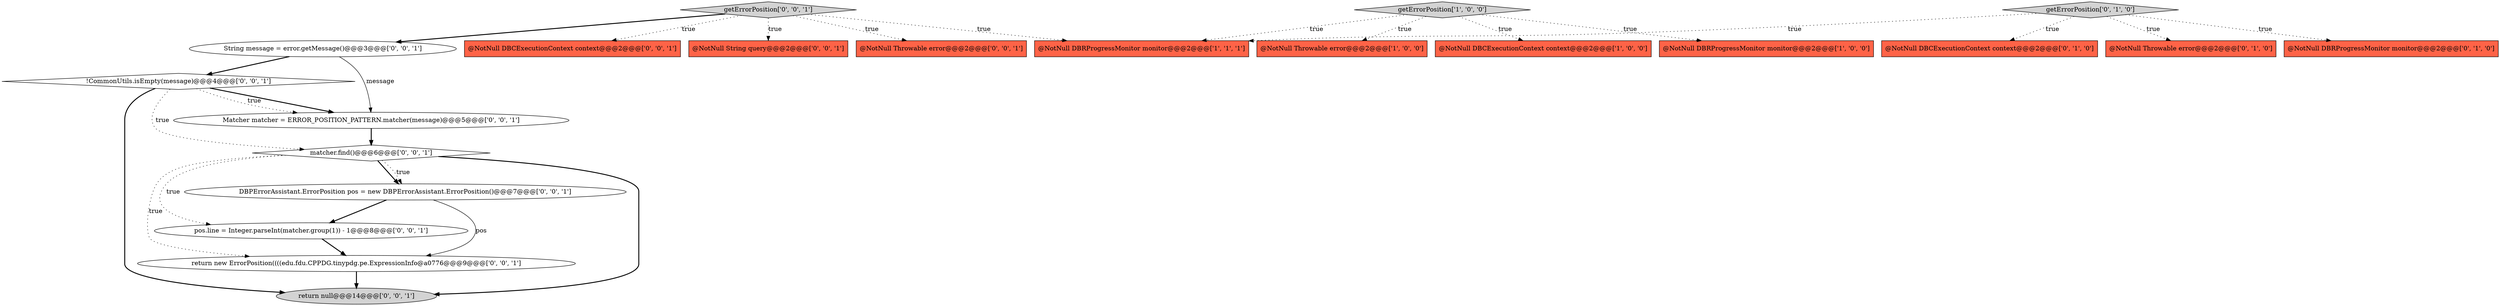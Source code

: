 digraph {
16 [style = filled, label = "pos.line = Integer.parseInt(matcher.group(1)) - 1@@@8@@@['0', '0', '1']", fillcolor = white, shape = ellipse image = "AAA0AAABBB3BBB"];
2 [style = filled, label = "getErrorPosition['1', '0', '0']", fillcolor = lightgray, shape = diamond image = "AAA0AAABBB1BBB"];
1 [style = filled, label = "@NotNull Throwable error@@@2@@@['1', '0', '0']", fillcolor = tomato, shape = box image = "AAA0AAABBB1BBB"];
7 [style = filled, label = "getErrorPosition['0', '1', '0']", fillcolor = lightgray, shape = diamond image = "AAA0AAABBB2BBB"];
20 [style = filled, label = "DBPErrorAssistant.ErrorPosition pos = new DBPErrorAssistant.ErrorPosition()@@@7@@@['0', '0', '1']", fillcolor = white, shape = ellipse image = "AAA0AAABBB3BBB"];
12 [style = filled, label = "@NotNull DBCExecutionContext context@@@2@@@['0', '0', '1']", fillcolor = tomato, shape = box image = "AAA0AAABBB3BBB"];
3 [style = filled, label = "@NotNull DBCExecutionContext context@@@2@@@['1', '0', '0']", fillcolor = tomato, shape = box image = "AAA0AAABBB1BBB"];
13 [style = filled, label = "@NotNull String query@@@2@@@['0', '0', '1']", fillcolor = tomato, shape = box image = "AAA0AAABBB3BBB"];
4 [style = filled, label = "@NotNull DBRProgressMonitor monitor@@@2@@@['1', '1', '1']", fillcolor = tomato, shape = box image = "AAA0AAABBB1BBB"];
11 [style = filled, label = "String message = error.getMessage()@@@3@@@['0', '0', '1']", fillcolor = white, shape = ellipse image = "AAA0AAABBB3BBB"];
17 [style = filled, label = "getErrorPosition['0', '0', '1']", fillcolor = lightgray, shape = diamond image = "AAA0AAABBB3BBB"];
8 [style = filled, label = "@NotNull DBCExecutionContext context@@@2@@@['0', '1', '0']", fillcolor = tomato, shape = box image = "AAA0AAABBB2BBB"];
9 [style = filled, label = "@NotNull Throwable error@@@2@@@['0', '0', '1']", fillcolor = tomato, shape = box image = "AAA0AAABBB3BBB"];
0 [style = filled, label = "@NotNull DBRProgressMonitor monitor@@@2@@@['1', '0', '0']", fillcolor = tomato, shape = box image = "AAA0AAABBB1BBB"];
5 [style = filled, label = "@NotNull Throwable error@@@2@@@['0', '1', '0']", fillcolor = tomato, shape = box image = "AAA0AAABBB2BBB"];
19 [style = filled, label = "matcher.find()@@@6@@@['0', '0', '1']", fillcolor = white, shape = diamond image = "AAA0AAABBB3BBB"];
14 [style = filled, label = "return null@@@14@@@['0', '0', '1']", fillcolor = lightgray, shape = ellipse image = "AAA0AAABBB3BBB"];
10 [style = filled, label = "!CommonUtils.isEmpty(message)@@@4@@@['0', '0', '1']", fillcolor = white, shape = diamond image = "AAA0AAABBB3BBB"];
15 [style = filled, label = "Matcher matcher = ERROR_POSITION_PATTERN.matcher(message)@@@5@@@['0', '0', '1']", fillcolor = white, shape = ellipse image = "AAA0AAABBB3BBB"];
6 [style = filled, label = "@NotNull DBRProgressMonitor monitor@@@2@@@['0', '1', '0']", fillcolor = tomato, shape = box image = "AAA0AAABBB2BBB"];
18 [style = filled, label = "return new ErrorPosition((((edu.fdu.CPPDG.tinypdg.pe.ExpressionInfo@a0776@@@9@@@['0', '0', '1']", fillcolor = white, shape = ellipse image = "AAA0AAABBB3BBB"];
7->4 [style = dotted, label="true"];
2->3 [style = dotted, label="true"];
2->4 [style = dotted, label="true"];
20->16 [style = bold, label=""];
16->18 [style = bold, label=""];
7->8 [style = dotted, label="true"];
19->20 [style = bold, label=""];
17->13 [style = dotted, label="true"];
15->19 [style = bold, label=""];
17->4 [style = dotted, label="true"];
17->9 [style = dotted, label="true"];
19->20 [style = dotted, label="true"];
7->5 [style = dotted, label="true"];
2->1 [style = dotted, label="true"];
19->16 [style = dotted, label="true"];
17->12 [style = dotted, label="true"];
11->10 [style = bold, label=""];
17->11 [style = bold, label=""];
20->18 [style = solid, label="pos"];
11->15 [style = solid, label="message"];
10->15 [style = bold, label=""];
19->14 [style = bold, label=""];
10->19 [style = dotted, label="true"];
2->0 [style = dotted, label="true"];
10->15 [style = dotted, label="true"];
18->14 [style = bold, label=""];
10->14 [style = bold, label=""];
19->18 [style = dotted, label="true"];
7->6 [style = dotted, label="true"];
}
